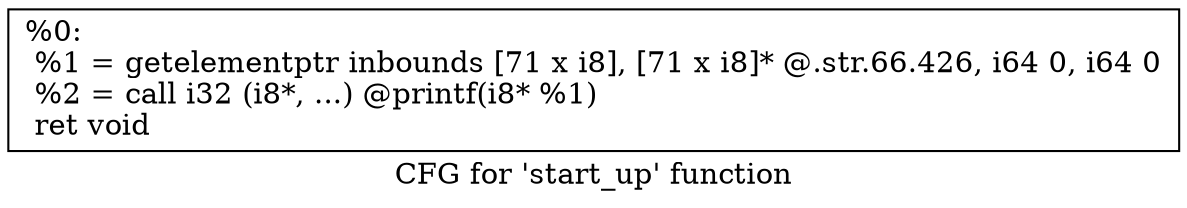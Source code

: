 digraph "CFG for 'start_up' function" {
	label="CFG for 'start_up' function";

	Node0x27f6710 [shape=record,label="{%0:\l  %1 = getelementptr inbounds [71 x i8], [71 x i8]* @.str.66.426, i64 0, i64 0\l  %2 = call i32 (i8*, ...) @printf(i8* %1)\l  ret void\l}"];
}
